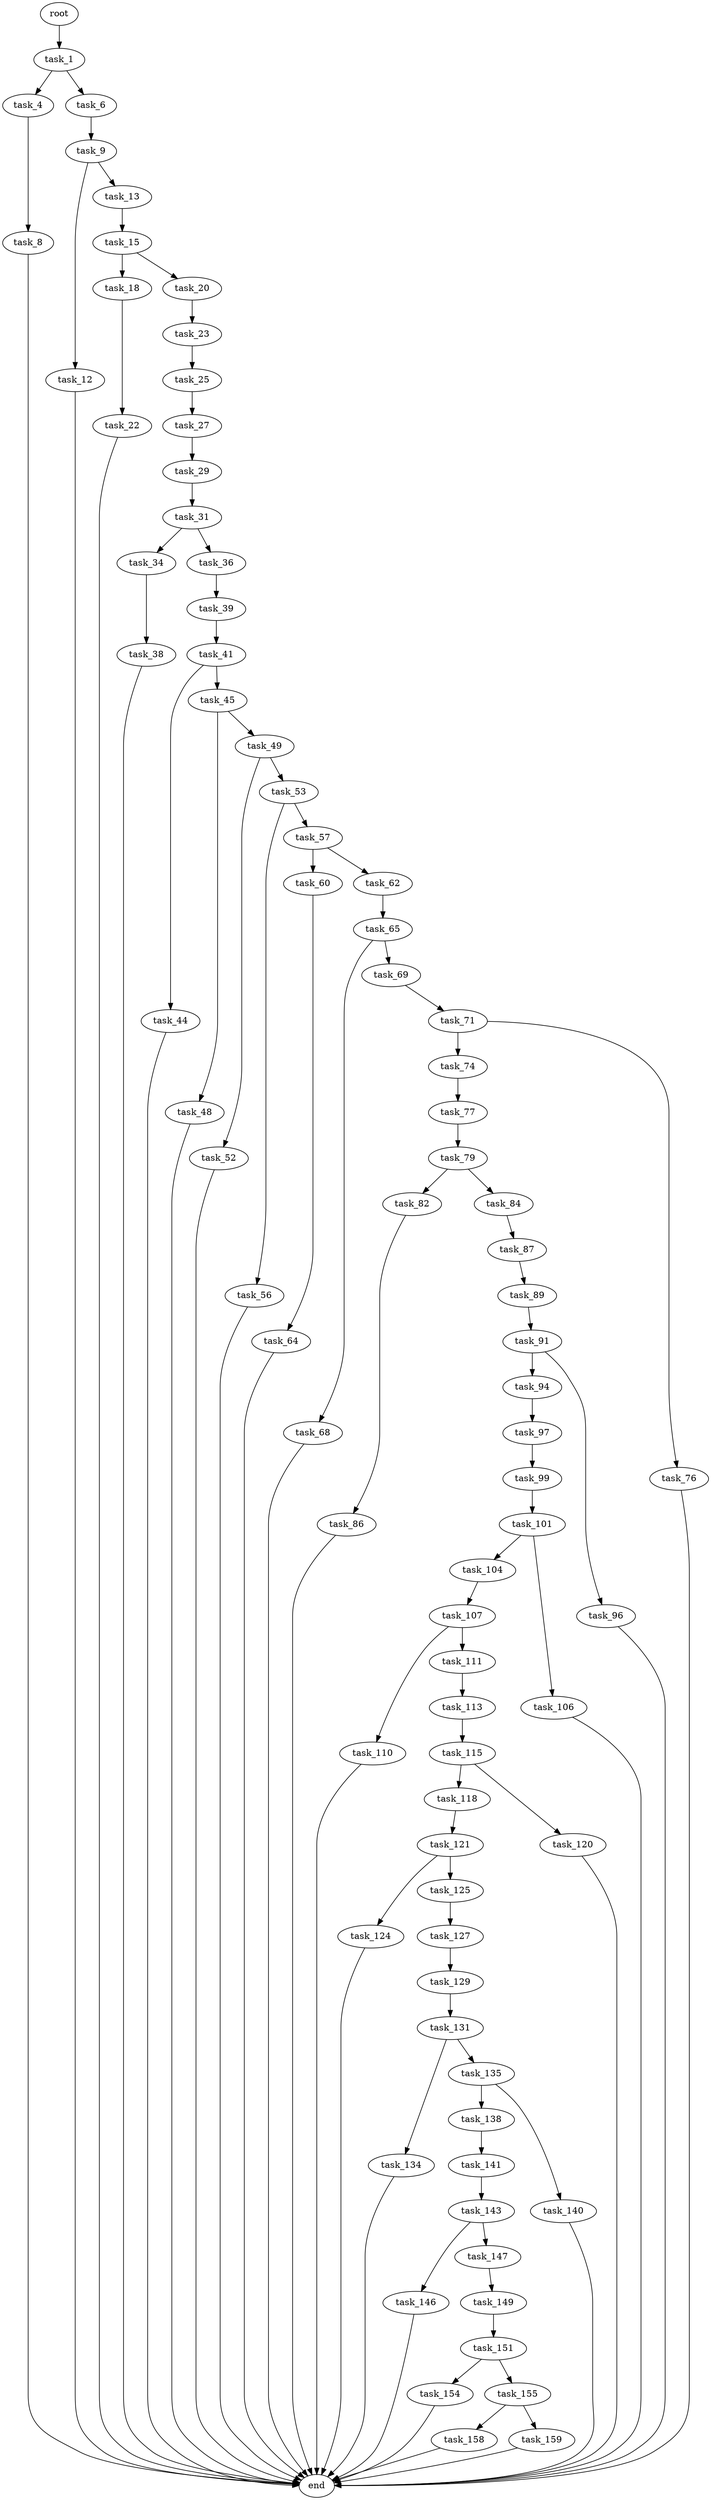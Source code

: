 digraph G {
  root [size="0.000000"];
  task_1 [size="1073741824000.000000"];
  task_4 [size="4714132449.000000"];
  task_6 [size="590759884.000000"];
  task_8 [size="2931387323.000000"];
  task_9 [size="549755813888.000000"];
  end [size="0.000000"];
  task_12 [size="284858976900.000000"];
  task_13 [size="1073741824000.000000"];
  task_15 [size="134217728000.000000"];
  task_18 [size="229806685678.000000"];
  task_20 [size="44318863633.000000"];
  task_22 [size="782757789696.000000"];
  task_23 [size="68719476736.000000"];
  task_25 [size="324809965584.000000"];
  task_27 [size="1159828005342.000000"];
  task_29 [size="17130300581.000000"];
  task_31 [size="190943841756.000000"];
  task_34 [size="22944157970.000000"];
  task_36 [size="17317615455.000000"];
  task_38 [size="27938666858.000000"];
  task_39 [size="274321391181.000000"];
  task_41 [size="368293445632.000000"];
  task_44 [size="1073741824000.000000"];
  task_45 [size="1175626513841.000000"];
  task_48 [size="288192917464.000000"];
  task_49 [size="9613432900.000000"];
  task_52 [size="19160434241.000000"];
  task_53 [size="231928233984.000000"];
  task_56 [size="4608857002.000000"];
  task_57 [size="782757789696.000000"];
  task_60 [size="4396329900.000000"];
  task_62 [size="376905867078.000000"];
  task_64 [size="549755813888.000000"];
  task_65 [size="549755813888.000000"];
  task_68 [size="4676019839.000000"];
  task_69 [size="8589934592.000000"];
  task_71 [size="376329169039.000000"];
  task_74 [size="12520677965.000000"];
  task_76 [size="231928233984.000000"];
  task_77 [size="1710750491.000000"];
  task_79 [size="92688889924.000000"];
  task_82 [size="231928233984.000000"];
  task_84 [size="37344717923.000000"];
  task_86 [size="38690489588.000000"];
  task_87 [size="134217728000.000000"];
  task_89 [size="368293445632.000000"];
  task_91 [size="1868818224.000000"];
  task_94 [size="192635054739.000000"];
  task_96 [size="200086775720.000000"];
  task_97 [size="440003078160.000000"];
  task_99 [size="28991029248.000000"];
  task_101 [size="4184270211.000000"];
  task_104 [size="549755813888.000000"];
  task_106 [size="15652694311.000000"];
  task_107 [size="782757789696.000000"];
  task_110 [size="782757789696.000000"];
  task_111 [size="368293445632.000000"];
  task_113 [size="622949656178.000000"];
  task_115 [size="8589934592.000000"];
  task_118 [size="19212259910.000000"];
  task_120 [size="745491834100.000000"];
  task_121 [size="34911474402.000000"];
  task_124 [size="28991029248.000000"];
  task_125 [size="6852745559.000000"];
  task_127 [size="170096314050.000000"];
  task_129 [size="28991029248.000000"];
  task_131 [size="186254474220.000000"];
  task_134 [size="480548732324.000000"];
  task_135 [size="509137656636.000000"];
  task_138 [size="34977014106.000000"];
  task_140 [size="60352929877.000000"];
  task_141 [size="42449635753.000000"];
  task_143 [size="239339271455.000000"];
  task_146 [size="5962117410.000000"];
  task_147 [size="368293445632.000000"];
  task_149 [size="68719476736.000000"];
  task_151 [size="28991029248.000000"];
  task_154 [size="31010863142.000000"];
  task_155 [size="182280045468.000000"];
  task_158 [size="590047994276.000000"];
  task_159 [size="11357021568.000000"];

  root -> task_1 [size="1.000000"];
  task_1 -> task_4 [size="838860800.000000"];
  task_1 -> task_6 [size="838860800.000000"];
  task_4 -> task_8 [size="75497472.000000"];
  task_6 -> task_9 [size="33554432.000000"];
  task_8 -> end [size="1.000000"];
  task_9 -> task_12 [size="536870912.000000"];
  task_9 -> task_13 [size="536870912.000000"];
  task_12 -> end [size="1.000000"];
  task_13 -> task_15 [size="838860800.000000"];
  task_15 -> task_18 [size="209715200.000000"];
  task_15 -> task_20 [size="209715200.000000"];
  task_18 -> task_22 [size="209715200.000000"];
  task_20 -> task_23 [size="33554432.000000"];
  task_22 -> end [size="1.000000"];
  task_23 -> task_25 [size="134217728.000000"];
  task_25 -> task_27 [size="536870912.000000"];
  task_27 -> task_29 [size="838860800.000000"];
  task_29 -> task_31 [size="411041792.000000"];
  task_31 -> task_34 [size="209715200.000000"];
  task_31 -> task_36 [size="209715200.000000"];
  task_34 -> task_38 [size="679477248.000000"];
  task_36 -> task_39 [size="33554432.000000"];
  task_38 -> end [size="1.000000"];
  task_39 -> task_41 [size="209715200.000000"];
  task_41 -> task_44 [size="411041792.000000"];
  task_41 -> task_45 [size="411041792.000000"];
  task_44 -> end [size="1.000000"];
  task_45 -> task_48 [size="838860800.000000"];
  task_45 -> task_49 [size="838860800.000000"];
  task_48 -> end [size="1.000000"];
  task_49 -> task_52 [size="838860800.000000"];
  task_49 -> task_53 [size="838860800.000000"];
  task_52 -> end [size="1.000000"];
  task_53 -> task_56 [size="301989888.000000"];
  task_53 -> task_57 [size="301989888.000000"];
  task_56 -> end [size="1.000000"];
  task_57 -> task_60 [size="679477248.000000"];
  task_57 -> task_62 [size="679477248.000000"];
  task_60 -> task_64 [size="301989888.000000"];
  task_62 -> task_65 [size="301989888.000000"];
  task_64 -> end [size="1.000000"];
  task_65 -> task_68 [size="536870912.000000"];
  task_65 -> task_69 [size="536870912.000000"];
  task_68 -> end [size="1.000000"];
  task_69 -> task_71 [size="33554432.000000"];
  task_71 -> task_74 [size="411041792.000000"];
  task_71 -> task_76 [size="411041792.000000"];
  task_74 -> task_77 [size="209715200.000000"];
  task_76 -> end [size="1.000000"];
  task_77 -> task_79 [size="33554432.000000"];
  task_79 -> task_82 [size="75497472.000000"];
  task_79 -> task_84 [size="75497472.000000"];
  task_82 -> task_86 [size="301989888.000000"];
  task_84 -> task_87 [size="679477248.000000"];
  task_86 -> end [size="1.000000"];
  task_87 -> task_89 [size="209715200.000000"];
  task_89 -> task_91 [size="411041792.000000"];
  task_91 -> task_94 [size="33554432.000000"];
  task_91 -> task_96 [size="33554432.000000"];
  task_94 -> task_97 [size="411041792.000000"];
  task_96 -> end [size="1.000000"];
  task_97 -> task_99 [size="301989888.000000"];
  task_99 -> task_101 [size="75497472.000000"];
  task_101 -> task_104 [size="75497472.000000"];
  task_101 -> task_106 [size="75497472.000000"];
  task_104 -> task_107 [size="536870912.000000"];
  task_106 -> end [size="1.000000"];
  task_107 -> task_110 [size="679477248.000000"];
  task_107 -> task_111 [size="679477248.000000"];
  task_110 -> end [size="1.000000"];
  task_111 -> task_113 [size="411041792.000000"];
  task_113 -> task_115 [size="679477248.000000"];
  task_115 -> task_118 [size="33554432.000000"];
  task_115 -> task_120 [size="33554432.000000"];
  task_118 -> task_121 [size="536870912.000000"];
  task_120 -> end [size="1.000000"];
  task_121 -> task_124 [size="679477248.000000"];
  task_121 -> task_125 [size="679477248.000000"];
  task_124 -> end [size="1.000000"];
  task_125 -> task_127 [size="301989888.000000"];
  task_127 -> task_129 [size="411041792.000000"];
  task_129 -> task_131 [size="75497472.000000"];
  task_131 -> task_134 [size="134217728.000000"];
  task_131 -> task_135 [size="134217728.000000"];
  task_134 -> end [size="1.000000"];
  task_135 -> task_138 [size="679477248.000000"];
  task_135 -> task_140 [size="679477248.000000"];
  task_138 -> task_141 [size="838860800.000000"];
  task_140 -> end [size="1.000000"];
  task_141 -> task_143 [size="838860800.000000"];
  task_143 -> task_146 [size="209715200.000000"];
  task_143 -> task_147 [size="209715200.000000"];
  task_146 -> end [size="1.000000"];
  task_147 -> task_149 [size="411041792.000000"];
  task_149 -> task_151 [size="134217728.000000"];
  task_151 -> task_154 [size="75497472.000000"];
  task_151 -> task_155 [size="75497472.000000"];
  task_154 -> end [size="1.000000"];
  task_155 -> task_158 [size="134217728.000000"];
  task_155 -> task_159 [size="134217728.000000"];
  task_158 -> end [size="1.000000"];
  task_159 -> end [size="1.000000"];
}
